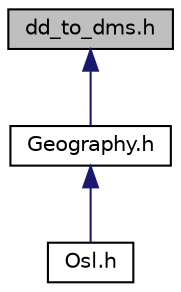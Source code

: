 digraph "dd_to_dms.h"
{
 // LATEX_PDF_SIZE
  edge [fontname="Helvetica",fontsize="10",labelfontname="Helvetica",labelfontsize="10"];
  node [fontname="Helvetica",fontsize="10",shape=record];
  Node1 [label="dd_to_dms.h",height=0.2,width=0.4,color="black", fillcolor="grey75", style="filled", fontcolor="black",tooltip="Header file of Osl::Geography::dd_to_dms function."];
  Node1 -> Node2 [dir="back",color="midnightblue",fontsize="10",style="solid",fontname="Helvetica"];
  Node2 [label="Geography.h",height=0.2,width=0.4,color="black", fillcolor="white", style="filled",URL="$Geography_8h.html",tooltip="Header file of Osl::Geography namespace."];
  Node2 -> Node3 [dir="back",color="midnightblue",fontsize="10",style="solid",fontname="Helvetica"];
  Node3 [label="Osl.h",height=0.2,width=0.4,color="black", fillcolor="white", style="filled",URL="$Osl_8h.html",tooltip="Header file for the Osl library."];
}
